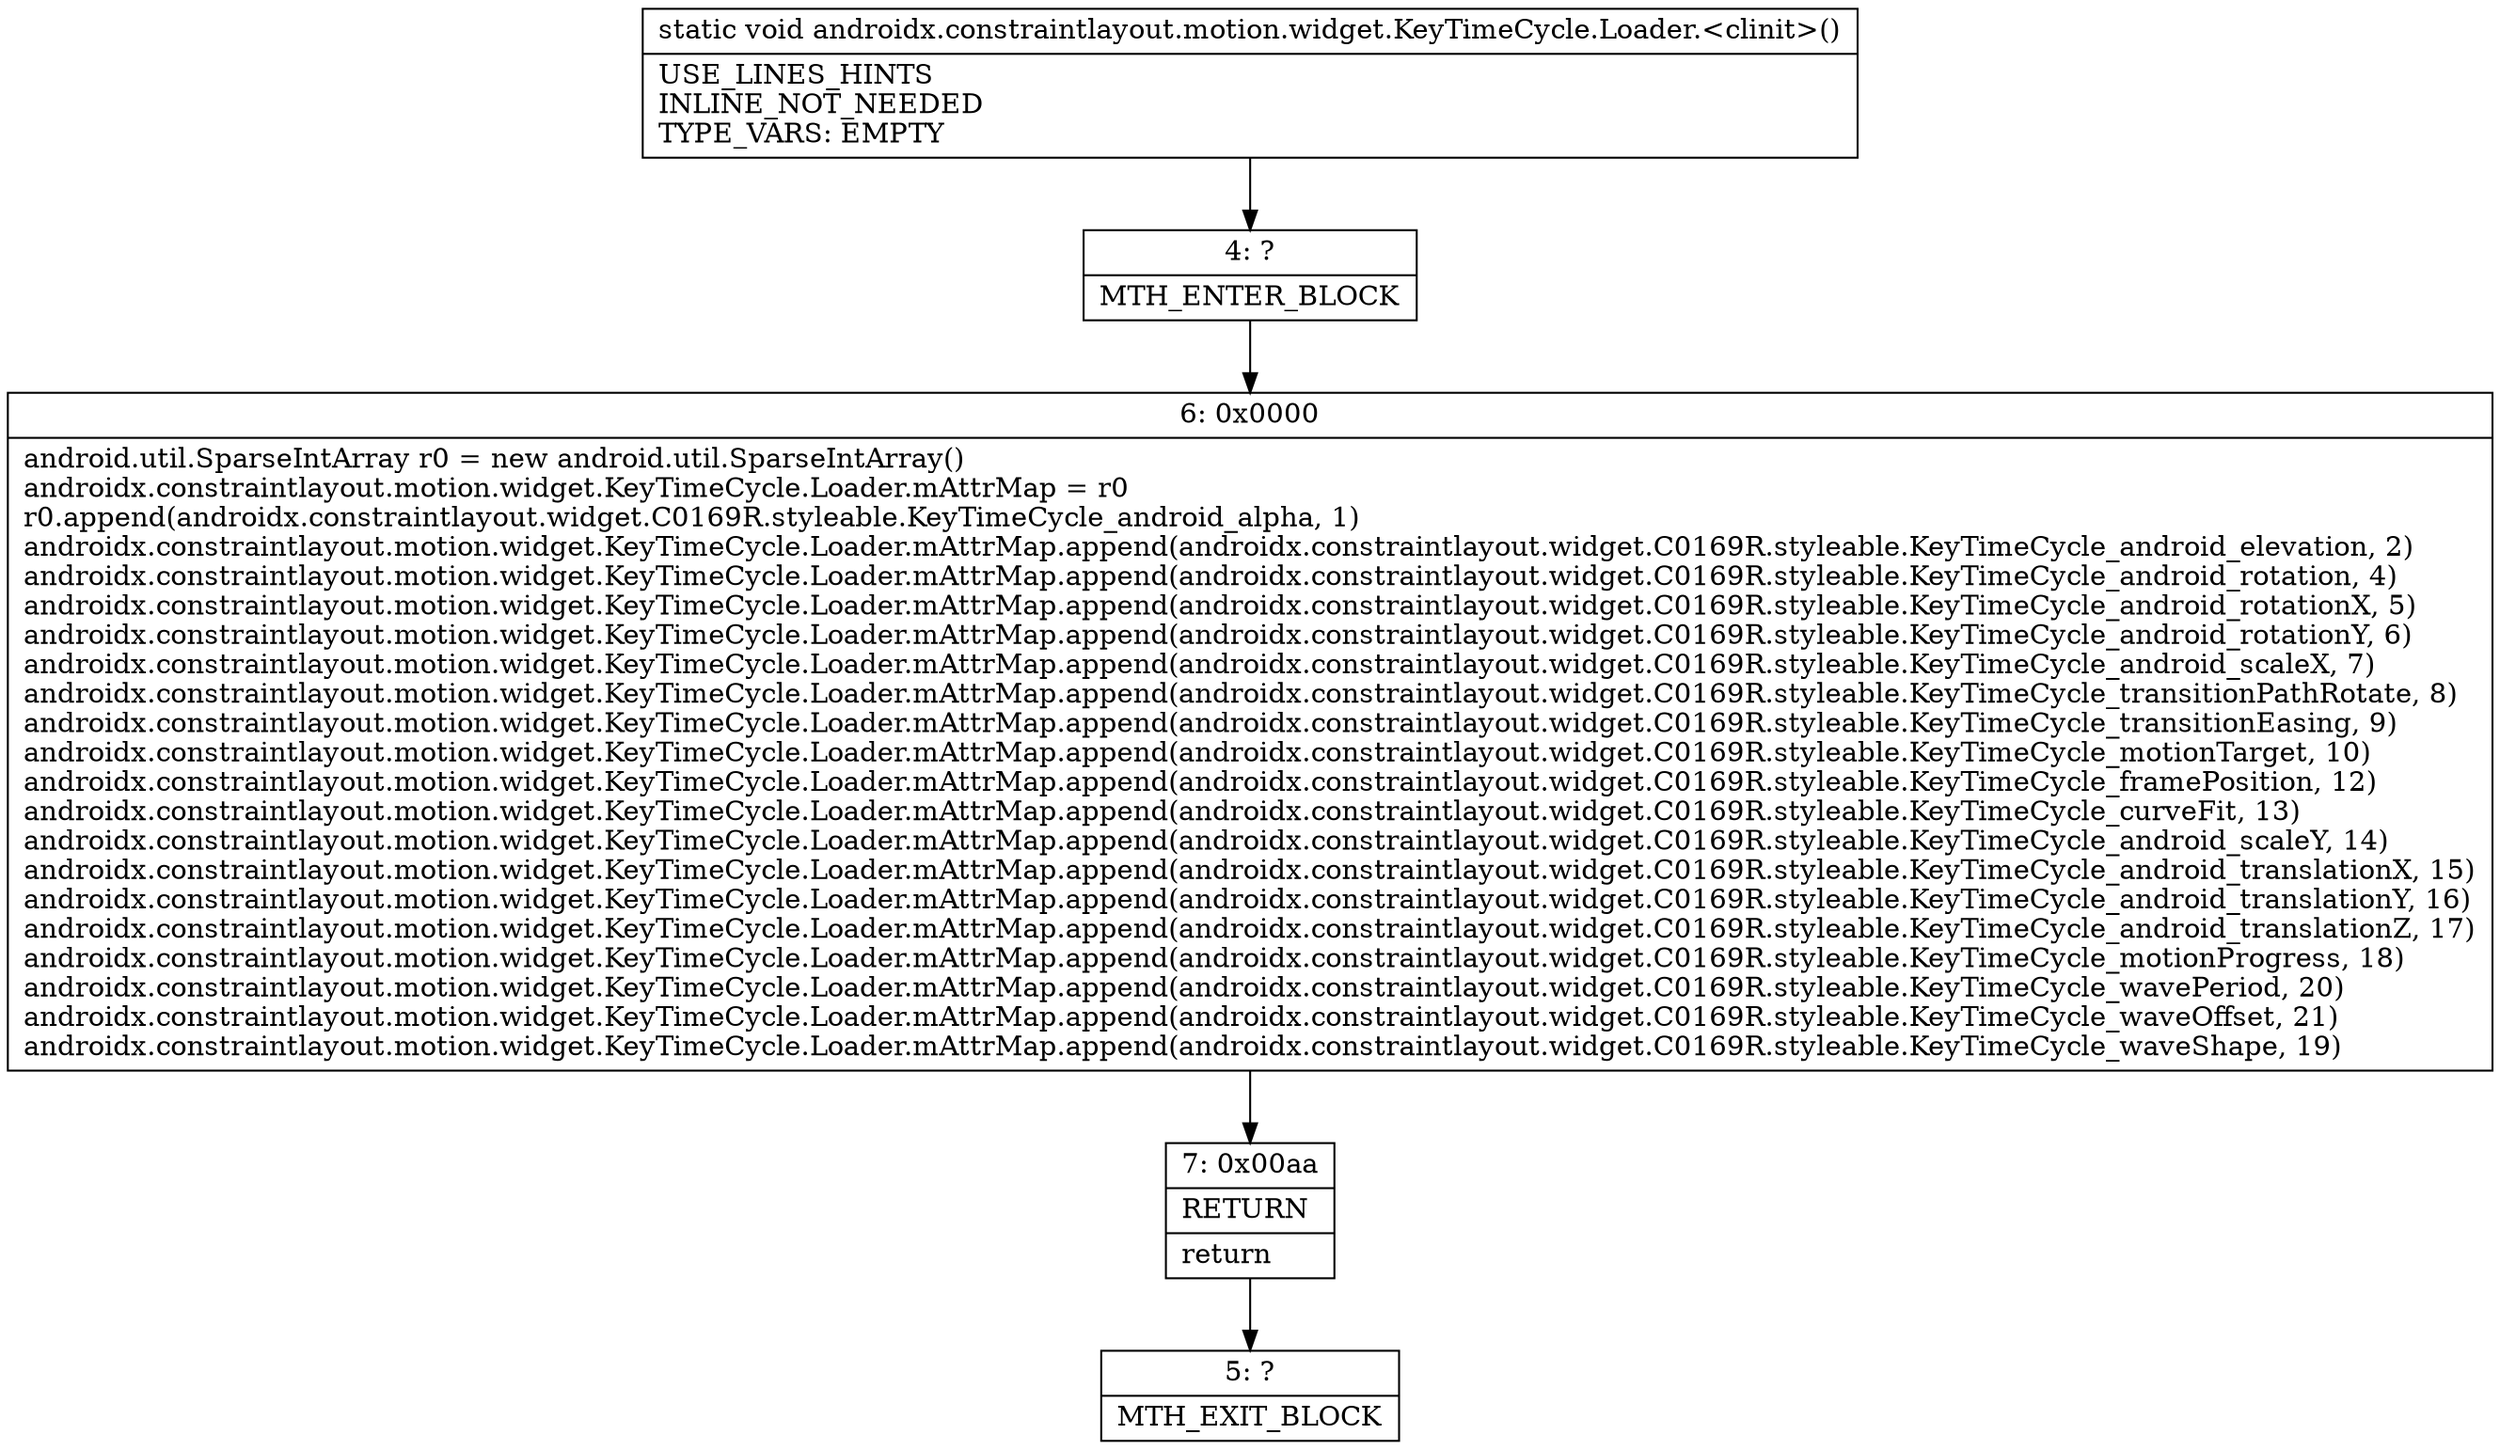 digraph "CFG forandroidx.constraintlayout.motion.widget.KeyTimeCycle.Loader.\<clinit\>()V" {
Node_4 [shape=record,label="{4\:\ ?|MTH_ENTER_BLOCK\l}"];
Node_6 [shape=record,label="{6\:\ 0x0000|android.util.SparseIntArray r0 = new android.util.SparseIntArray()\landroidx.constraintlayout.motion.widget.KeyTimeCycle.Loader.mAttrMap = r0\lr0.append(androidx.constraintlayout.widget.C0169R.styleable.KeyTimeCycle_android_alpha, 1)\landroidx.constraintlayout.motion.widget.KeyTimeCycle.Loader.mAttrMap.append(androidx.constraintlayout.widget.C0169R.styleable.KeyTimeCycle_android_elevation, 2)\landroidx.constraintlayout.motion.widget.KeyTimeCycle.Loader.mAttrMap.append(androidx.constraintlayout.widget.C0169R.styleable.KeyTimeCycle_android_rotation, 4)\landroidx.constraintlayout.motion.widget.KeyTimeCycle.Loader.mAttrMap.append(androidx.constraintlayout.widget.C0169R.styleable.KeyTimeCycle_android_rotationX, 5)\landroidx.constraintlayout.motion.widget.KeyTimeCycle.Loader.mAttrMap.append(androidx.constraintlayout.widget.C0169R.styleable.KeyTimeCycle_android_rotationY, 6)\landroidx.constraintlayout.motion.widget.KeyTimeCycle.Loader.mAttrMap.append(androidx.constraintlayout.widget.C0169R.styleable.KeyTimeCycle_android_scaleX, 7)\landroidx.constraintlayout.motion.widget.KeyTimeCycle.Loader.mAttrMap.append(androidx.constraintlayout.widget.C0169R.styleable.KeyTimeCycle_transitionPathRotate, 8)\landroidx.constraintlayout.motion.widget.KeyTimeCycle.Loader.mAttrMap.append(androidx.constraintlayout.widget.C0169R.styleable.KeyTimeCycle_transitionEasing, 9)\landroidx.constraintlayout.motion.widget.KeyTimeCycle.Loader.mAttrMap.append(androidx.constraintlayout.widget.C0169R.styleable.KeyTimeCycle_motionTarget, 10)\landroidx.constraintlayout.motion.widget.KeyTimeCycle.Loader.mAttrMap.append(androidx.constraintlayout.widget.C0169R.styleable.KeyTimeCycle_framePosition, 12)\landroidx.constraintlayout.motion.widget.KeyTimeCycle.Loader.mAttrMap.append(androidx.constraintlayout.widget.C0169R.styleable.KeyTimeCycle_curveFit, 13)\landroidx.constraintlayout.motion.widget.KeyTimeCycle.Loader.mAttrMap.append(androidx.constraintlayout.widget.C0169R.styleable.KeyTimeCycle_android_scaleY, 14)\landroidx.constraintlayout.motion.widget.KeyTimeCycle.Loader.mAttrMap.append(androidx.constraintlayout.widget.C0169R.styleable.KeyTimeCycle_android_translationX, 15)\landroidx.constraintlayout.motion.widget.KeyTimeCycle.Loader.mAttrMap.append(androidx.constraintlayout.widget.C0169R.styleable.KeyTimeCycle_android_translationY, 16)\landroidx.constraintlayout.motion.widget.KeyTimeCycle.Loader.mAttrMap.append(androidx.constraintlayout.widget.C0169R.styleable.KeyTimeCycle_android_translationZ, 17)\landroidx.constraintlayout.motion.widget.KeyTimeCycle.Loader.mAttrMap.append(androidx.constraintlayout.widget.C0169R.styleable.KeyTimeCycle_motionProgress, 18)\landroidx.constraintlayout.motion.widget.KeyTimeCycle.Loader.mAttrMap.append(androidx.constraintlayout.widget.C0169R.styleable.KeyTimeCycle_wavePeriod, 20)\landroidx.constraintlayout.motion.widget.KeyTimeCycle.Loader.mAttrMap.append(androidx.constraintlayout.widget.C0169R.styleable.KeyTimeCycle_waveOffset, 21)\landroidx.constraintlayout.motion.widget.KeyTimeCycle.Loader.mAttrMap.append(androidx.constraintlayout.widget.C0169R.styleable.KeyTimeCycle_waveShape, 19)\l}"];
Node_7 [shape=record,label="{7\:\ 0x00aa|RETURN\l|return\l}"];
Node_5 [shape=record,label="{5\:\ ?|MTH_EXIT_BLOCK\l}"];
MethodNode[shape=record,label="{static void androidx.constraintlayout.motion.widget.KeyTimeCycle.Loader.\<clinit\>()  | USE_LINES_HINTS\lINLINE_NOT_NEEDED\lTYPE_VARS: EMPTY\l}"];
MethodNode -> Node_4;Node_4 -> Node_6;
Node_6 -> Node_7;
Node_7 -> Node_5;
}

